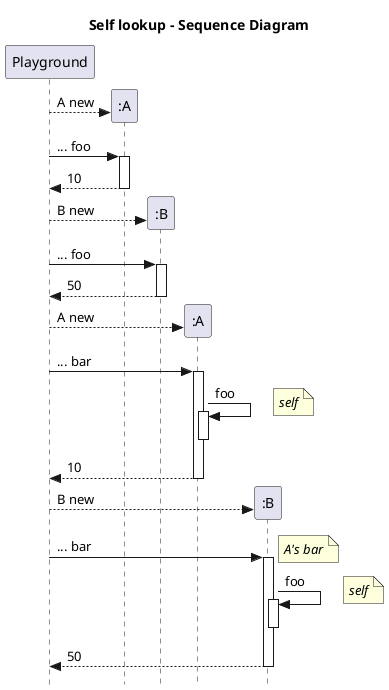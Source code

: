 @startuml
skinparam style strictuml
skinparam defaultFontName Helvetica
title Self lookup - Sequence Diagram
participant "Playground" as P
participant ":A" as A
participant ":B" as B
participant ":A" as AA
participant ":B" as BB

create A
P --> A : A new
P -> A : ... foo
activate A
P <-- A : 10
deactivate A

create B
P --> B : B new
P -> B : ... foo
activate B
P <-- B : 50
deactivate B

create AA
P --> AA : A new
P -> AA : ... bar
activate AA
AA -> AA : foo
note right: //self//
activate AA
deactivate AA
P <-- AA : 10
deactivate AA

create BB
P --> BB : B new
P -> BB : ... bar
note right: //A's bar//
activate BB
BB -> BB : foo
note right: //self//
activate BB
deactivate BB
P <-- BB : 50
deactivate BB


@enduml